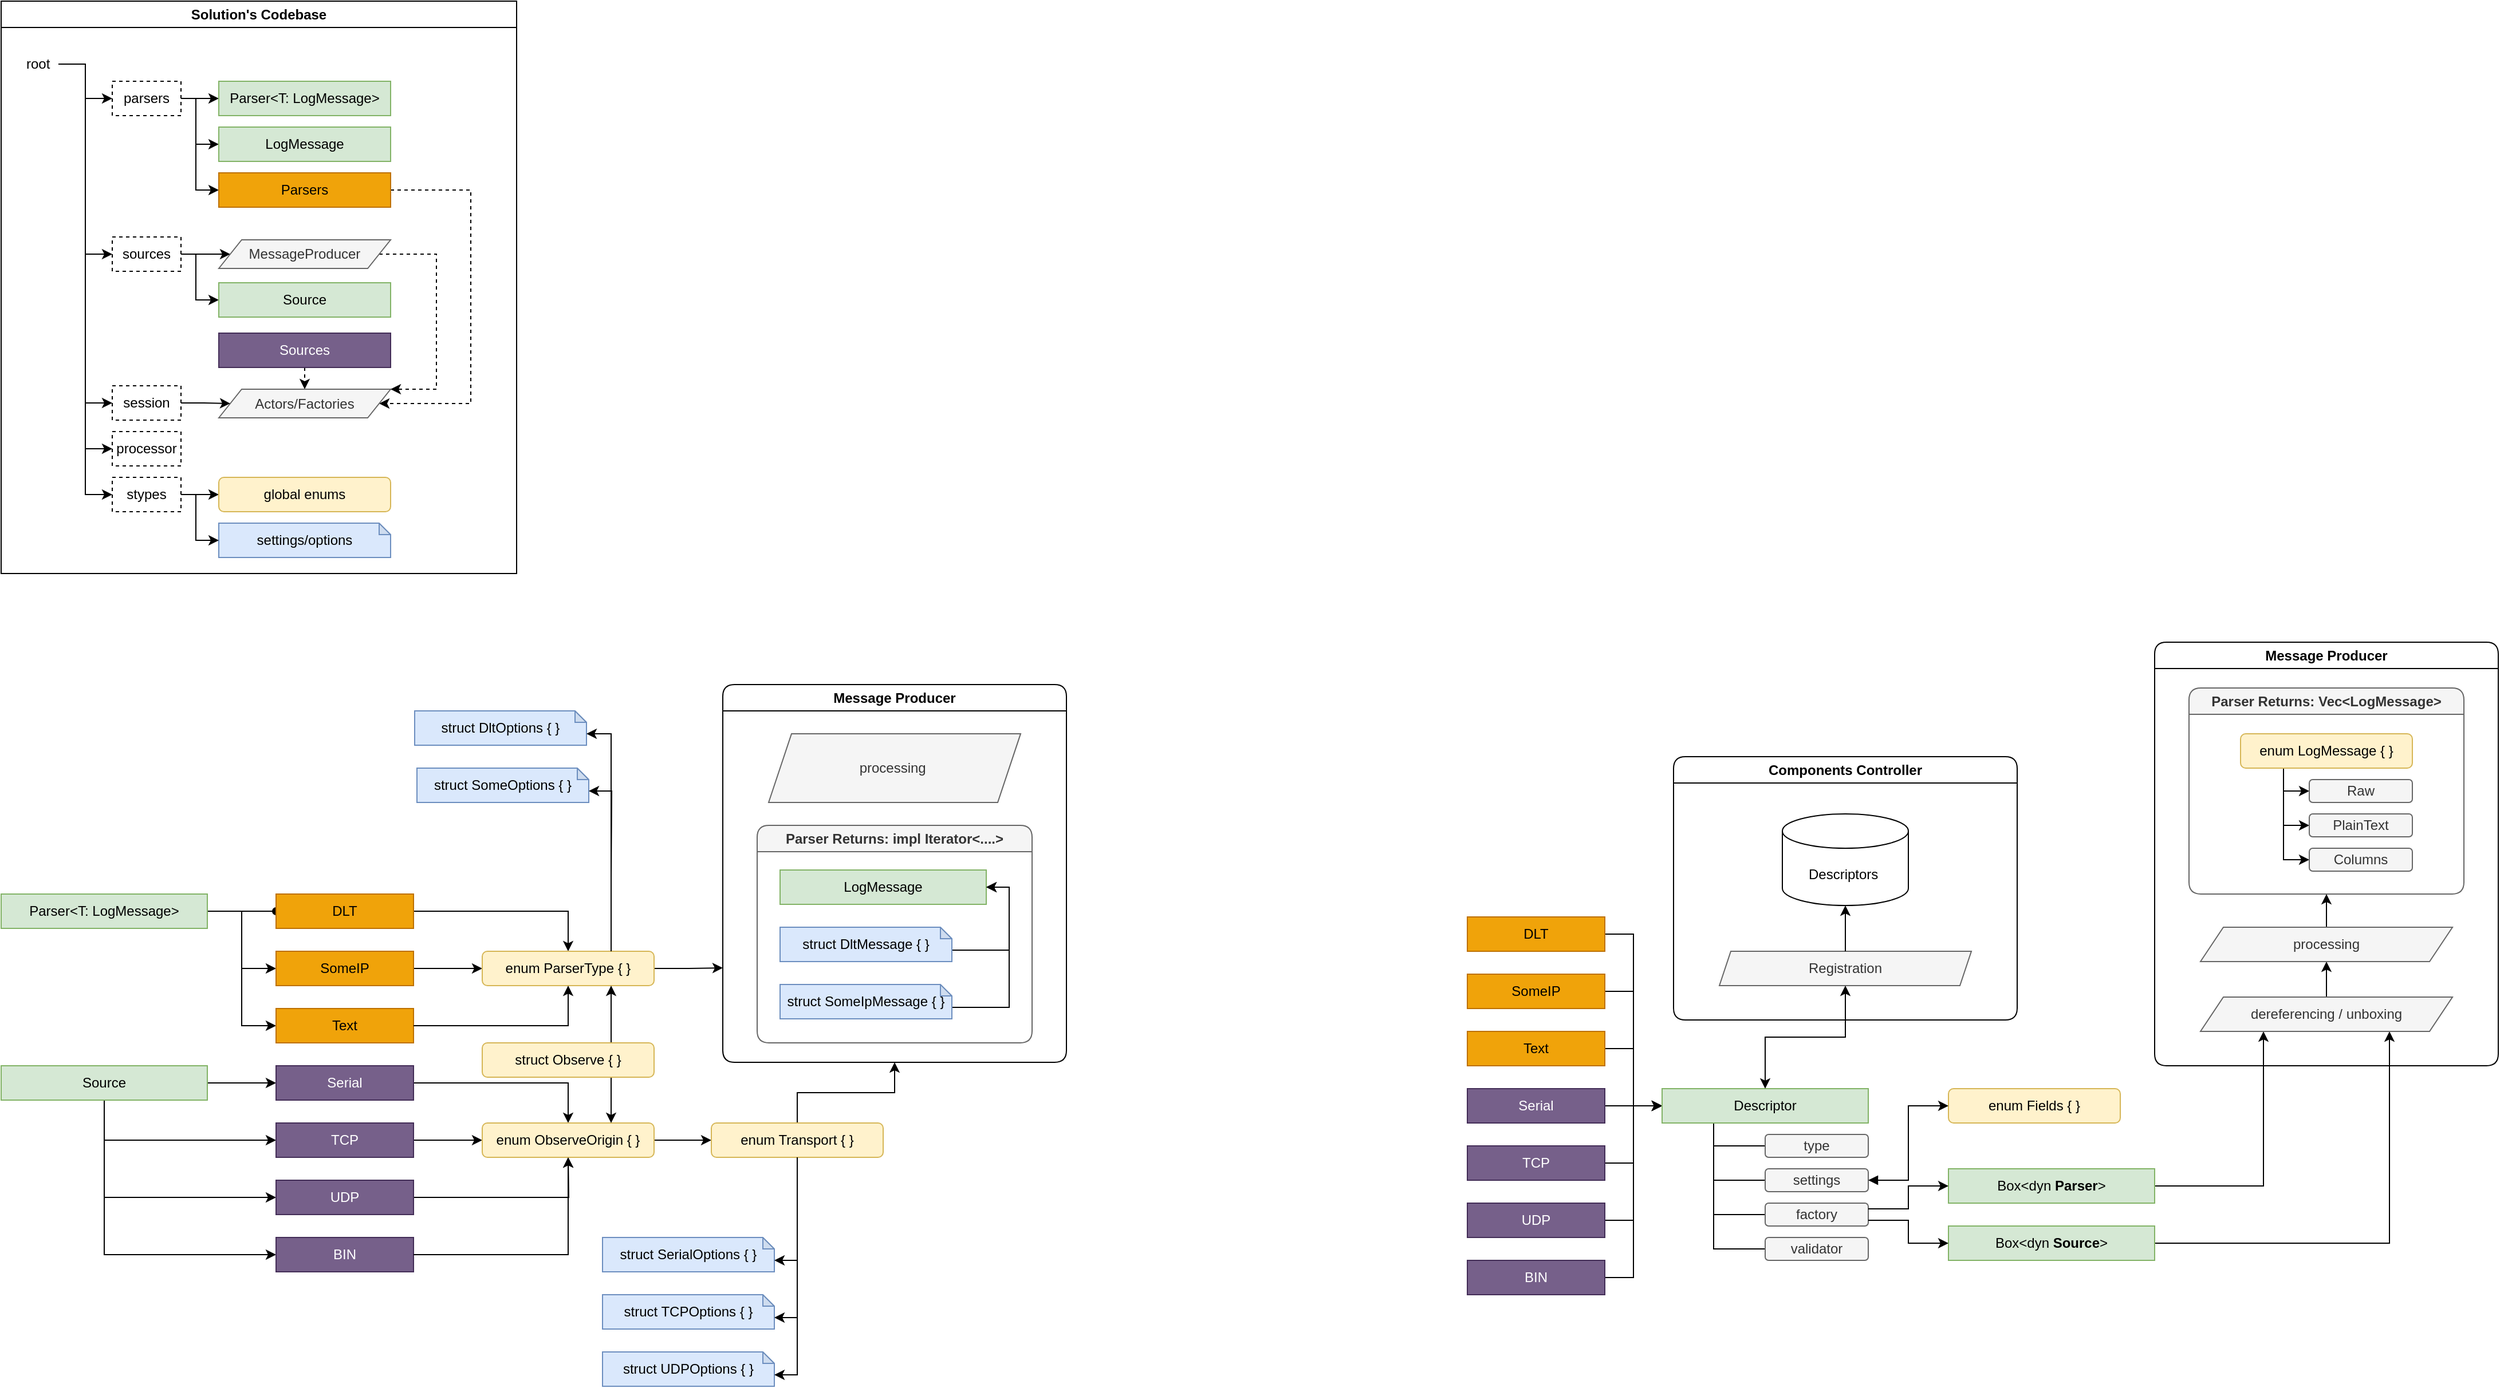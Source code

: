 <mxfile version="26.2.9">
  <diagram name="Page-1" id="i--9P20E1fqXUS-9hJ0B">
    <mxGraphModel dx="1414" dy="1945" grid="1" gridSize="10" guides="1" tooltips="1" connect="1" arrows="1" fold="1" page="1" pageScale="1" pageWidth="850" pageHeight="600" math="0" shadow="0">
      <root>
        <mxCell id="0" />
        <mxCell id="1" parent="0" />
        <mxCell id="JKrPDi4PnBRrZiouAZle-7" style="edgeStyle=orthogonalEdgeStyle;rounded=0;orthogonalLoop=1;jettySize=auto;html=1;exitX=1;exitY=0.5;exitDx=0;exitDy=0;entryX=0;entryY=0.5;entryDx=0;entryDy=0;endArrow=oval;endFill=1;" edge="1" parent="1" source="JKrPDi4PnBRrZiouAZle-1" target="JKrPDi4PnBRrZiouAZle-3">
          <mxGeometry relative="1" as="geometry" />
        </mxCell>
        <mxCell id="JKrPDi4PnBRrZiouAZle-8" style="edgeStyle=orthogonalEdgeStyle;rounded=0;orthogonalLoop=1;jettySize=auto;html=1;exitX=1;exitY=0.5;exitDx=0;exitDy=0;entryX=0;entryY=0.5;entryDx=0;entryDy=0;" edge="1" parent="1" source="JKrPDi4PnBRrZiouAZle-1" target="JKrPDi4PnBRrZiouAZle-4">
          <mxGeometry relative="1" as="geometry" />
        </mxCell>
        <mxCell id="JKrPDi4PnBRrZiouAZle-9" style="edgeStyle=orthogonalEdgeStyle;rounded=0;orthogonalLoop=1;jettySize=auto;html=1;exitX=1;exitY=0.5;exitDx=0;exitDy=0;entryX=0;entryY=0.5;entryDx=0;entryDy=0;" edge="1" parent="1" source="JKrPDi4PnBRrZiouAZle-1" target="JKrPDi4PnBRrZiouAZle-5">
          <mxGeometry relative="1" as="geometry" />
        </mxCell>
        <mxCell id="JKrPDi4PnBRrZiouAZle-1" value="Parser&amp;lt;T: LogMessage&amp;gt;" style="rounded=0;whiteSpace=wrap;html=1;fillColor=#d5e8d4;strokeColor=#82b366;" vertex="1" parent="1">
          <mxGeometry x="40" y="20" width="180" height="30" as="geometry" />
        </mxCell>
        <mxCell id="JKrPDi4PnBRrZiouAZle-14" style="edgeStyle=orthogonalEdgeStyle;rounded=0;orthogonalLoop=1;jettySize=auto;html=1;exitX=0.5;exitY=1;exitDx=0;exitDy=0;entryX=0;entryY=0.5;entryDx=0;entryDy=0;" edge="1" parent="1" source="JKrPDi4PnBRrZiouAZle-2" target="JKrPDi4PnBRrZiouAZle-11">
          <mxGeometry relative="1" as="geometry" />
        </mxCell>
        <mxCell id="JKrPDi4PnBRrZiouAZle-15" style="edgeStyle=orthogonalEdgeStyle;rounded=0;orthogonalLoop=1;jettySize=auto;html=1;exitX=0.5;exitY=1;exitDx=0;exitDy=0;entryX=0;entryY=0.5;entryDx=0;entryDy=0;" edge="1" parent="1" source="JKrPDi4PnBRrZiouAZle-2" target="JKrPDi4PnBRrZiouAZle-12">
          <mxGeometry relative="1" as="geometry" />
        </mxCell>
        <mxCell id="JKrPDi4PnBRrZiouAZle-22" style="edgeStyle=orthogonalEdgeStyle;rounded=0;orthogonalLoop=1;jettySize=auto;html=1;exitX=0.5;exitY=1;exitDx=0;exitDy=0;entryX=0;entryY=0.5;entryDx=0;entryDy=0;" edge="1" parent="1" source="JKrPDi4PnBRrZiouAZle-2" target="JKrPDi4PnBRrZiouAZle-21">
          <mxGeometry relative="1" as="geometry" />
        </mxCell>
        <mxCell id="JKrPDi4PnBRrZiouAZle-105" style="edgeStyle=orthogonalEdgeStyle;rounded=0;orthogonalLoop=1;jettySize=auto;html=1;exitX=1;exitY=0.5;exitDx=0;exitDy=0;entryX=0;entryY=0.5;entryDx=0;entryDy=0;" edge="1" parent="1" source="JKrPDi4PnBRrZiouAZle-2" target="JKrPDi4PnBRrZiouAZle-10">
          <mxGeometry relative="1" as="geometry" />
        </mxCell>
        <mxCell id="JKrPDi4PnBRrZiouAZle-2" value="Source" style="rounded=0;whiteSpace=wrap;html=1;fillColor=#d5e8d4;strokeColor=#82b366;" vertex="1" parent="1">
          <mxGeometry x="40" y="170" width="180" height="30" as="geometry" />
        </mxCell>
        <mxCell id="JKrPDi4PnBRrZiouAZle-17" style="edgeStyle=orthogonalEdgeStyle;rounded=0;orthogonalLoop=1;jettySize=auto;html=1;exitX=1;exitY=0.5;exitDx=0;exitDy=0;" edge="1" parent="1" source="JKrPDi4PnBRrZiouAZle-3" target="JKrPDi4PnBRrZiouAZle-16">
          <mxGeometry relative="1" as="geometry" />
        </mxCell>
        <mxCell id="JKrPDi4PnBRrZiouAZle-3" value="DLT" style="rounded=0;whiteSpace=wrap;html=1;fillColor=#f0a30a;strokeColor=#BD7000;fontColor=#000000;" vertex="1" parent="1">
          <mxGeometry x="280" y="20" width="120" height="30" as="geometry" />
        </mxCell>
        <mxCell id="JKrPDi4PnBRrZiouAZle-18" style="edgeStyle=orthogonalEdgeStyle;rounded=0;orthogonalLoop=1;jettySize=auto;html=1;exitX=1;exitY=0.5;exitDx=0;exitDy=0;entryX=0;entryY=0.5;entryDx=0;entryDy=0;" edge="1" parent="1" source="JKrPDi4PnBRrZiouAZle-4" target="JKrPDi4PnBRrZiouAZle-16">
          <mxGeometry relative="1" as="geometry" />
        </mxCell>
        <mxCell id="JKrPDi4PnBRrZiouAZle-4" value="SomeIP" style="rounded=0;whiteSpace=wrap;html=1;fillColor=#f0a30a;strokeColor=#BD7000;fontColor=#000000;" vertex="1" parent="1">
          <mxGeometry x="280" y="70" width="120" height="30" as="geometry" />
        </mxCell>
        <mxCell id="JKrPDi4PnBRrZiouAZle-5" value="Text" style="rounded=0;whiteSpace=wrap;html=1;fillColor=#f0a30a;strokeColor=#BD7000;fontColor=#000000;" vertex="1" parent="1">
          <mxGeometry x="280" y="120" width="120" height="30" as="geometry" />
        </mxCell>
        <mxCell id="JKrPDi4PnBRrZiouAZle-26" style="edgeStyle=orthogonalEdgeStyle;rounded=0;orthogonalLoop=1;jettySize=auto;html=1;exitX=1;exitY=0.5;exitDx=0;exitDy=0;entryX=0.5;entryY=0;entryDx=0;entryDy=0;" edge="1" parent="1" source="JKrPDi4PnBRrZiouAZle-10" target="JKrPDi4PnBRrZiouAZle-20">
          <mxGeometry relative="1" as="geometry" />
        </mxCell>
        <mxCell id="JKrPDi4PnBRrZiouAZle-10" value="Serial" style="rounded=0;whiteSpace=wrap;html=1;fillColor=#76608a;fontColor=#ffffff;strokeColor=#432D57;" vertex="1" parent="1">
          <mxGeometry x="280" y="170" width="120" height="30" as="geometry" />
        </mxCell>
        <mxCell id="JKrPDi4PnBRrZiouAZle-25" style="edgeStyle=orthogonalEdgeStyle;rounded=0;orthogonalLoop=1;jettySize=auto;html=1;exitX=1;exitY=0.5;exitDx=0;exitDy=0;" edge="1" parent="1" source="JKrPDi4PnBRrZiouAZle-11">
          <mxGeometry relative="1" as="geometry">
            <mxPoint x="460" y="235" as="targetPoint" />
          </mxGeometry>
        </mxCell>
        <mxCell id="JKrPDi4PnBRrZiouAZle-11" value="TCP" style="rounded=0;whiteSpace=wrap;html=1;fillColor=#76608a;fontColor=#ffffff;strokeColor=#432D57;" vertex="1" parent="1">
          <mxGeometry x="280" y="220" width="120" height="30" as="geometry" />
        </mxCell>
        <mxCell id="JKrPDi4PnBRrZiouAZle-24" style="edgeStyle=orthogonalEdgeStyle;rounded=0;orthogonalLoop=1;jettySize=auto;html=1;exitX=1;exitY=0.5;exitDx=0;exitDy=0;" edge="1" parent="1" source="JKrPDi4PnBRrZiouAZle-12">
          <mxGeometry relative="1" as="geometry">
            <mxPoint x="535" y="250" as="targetPoint" />
          </mxGeometry>
        </mxCell>
        <mxCell id="JKrPDi4PnBRrZiouAZle-12" value="UDP" style="rounded=0;whiteSpace=wrap;html=1;fillColor=#76608a;fontColor=#ffffff;strokeColor=#432D57;" vertex="1" parent="1">
          <mxGeometry x="280" y="270" width="120" height="30" as="geometry" />
        </mxCell>
        <mxCell id="JKrPDi4PnBRrZiouAZle-46" style="edgeStyle=orthogonalEdgeStyle;rounded=0;orthogonalLoop=1;jettySize=auto;html=1;exitX=1;exitY=0.5;exitDx=0;exitDy=0;entryX=0;entryY=0.75;entryDx=0;entryDy=0;" edge="1" parent="1" source="JKrPDi4PnBRrZiouAZle-16" target="JKrPDi4PnBRrZiouAZle-29">
          <mxGeometry relative="1" as="geometry">
            <mxPoint x="670" y="85" as="targetPoint" />
          </mxGeometry>
        </mxCell>
        <mxCell id="JKrPDi4PnBRrZiouAZle-16" value="enum ParserType { }" style="rounded=1;whiteSpace=wrap;html=1;fillColor=#fff2cc;strokeColor=#d6b656;" vertex="1" parent="1">
          <mxGeometry x="460" y="70" width="150" height="30" as="geometry" />
        </mxCell>
        <mxCell id="JKrPDi4PnBRrZiouAZle-19" style="edgeStyle=orthogonalEdgeStyle;rounded=0;orthogonalLoop=1;jettySize=auto;html=1;exitX=1;exitY=0.5;exitDx=0;exitDy=0;entryX=0.5;entryY=1;entryDx=0;entryDy=0;" edge="1" parent="1" source="JKrPDi4PnBRrZiouAZle-5" target="JKrPDi4PnBRrZiouAZle-16">
          <mxGeometry relative="1" as="geometry">
            <mxPoint x="540" y="130" as="targetPoint" />
          </mxGeometry>
        </mxCell>
        <mxCell id="JKrPDi4PnBRrZiouAZle-28" style="edgeStyle=orthogonalEdgeStyle;rounded=0;orthogonalLoop=1;jettySize=auto;html=1;exitX=1;exitY=0.5;exitDx=0;exitDy=0;entryX=0;entryY=0.5;entryDx=0;entryDy=0;" edge="1" parent="1" source="JKrPDi4PnBRrZiouAZle-20" target="JKrPDi4PnBRrZiouAZle-27">
          <mxGeometry relative="1" as="geometry" />
        </mxCell>
        <mxCell id="JKrPDi4PnBRrZiouAZle-20" value="enum ObserveOrigin { }" style="rounded=1;whiteSpace=wrap;html=1;fillColor=#fff2cc;strokeColor=#d6b656;" vertex="1" parent="1">
          <mxGeometry x="460" y="220" width="150" height="30" as="geometry" />
        </mxCell>
        <mxCell id="JKrPDi4PnBRrZiouAZle-21" value="BIN" style="rounded=0;whiteSpace=wrap;html=1;fillColor=#76608a;fontColor=#ffffff;strokeColor=#432D57;" vertex="1" parent="1">
          <mxGeometry x="280" y="320" width="120" height="30" as="geometry" />
        </mxCell>
        <mxCell id="JKrPDi4PnBRrZiouAZle-23" style="edgeStyle=orthogonalEdgeStyle;rounded=0;orthogonalLoop=1;jettySize=auto;html=1;exitX=1;exitY=0.5;exitDx=0;exitDy=0;entryX=0.5;entryY=1;entryDx=0;entryDy=0;" edge="1" parent="1" source="JKrPDi4PnBRrZiouAZle-21" target="JKrPDi4PnBRrZiouAZle-20">
          <mxGeometry relative="1" as="geometry">
            <mxPoint x="540" y="280" as="targetPoint" />
          </mxGeometry>
        </mxCell>
        <mxCell id="JKrPDi4PnBRrZiouAZle-45" style="edgeStyle=orthogonalEdgeStyle;rounded=0;orthogonalLoop=1;jettySize=auto;html=1;exitX=0.5;exitY=0;exitDx=0;exitDy=0;entryX=0.5;entryY=1;entryDx=0;entryDy=0;" edge="1" parent="1" source="JKrPDi4PnBRrZiouAZle-27" target="JKrPDi4PnBRrZiouAZle-29">
          <mxGeometry relative="1" as="geometry" />
        </mxCell>
        <mxCell id="JKrPDi4PnBRrZiouAZle-27" value="enum Transport { }" style="rounded=1;whiteSpace=wrap;html=1;fillColor=#fff2cc;strokeColor=#d6b656;" vertex="1" parent="1">
          <mxGeometry x="660" y="220" width="150" height="30" as="geometry" />
        </mxCell>
        <mxCell id="JKrPDi4PnBRrZiouAZle-29" value="Message Producer" style="swimlane;whiteSpace=wrap;html=1;shadow=0;glass=0;rounded=1;" vertex="1" parent="1">
          <mxGeometry x="670" y="-163" width="300" height="330" as="geometry" />
        </mxCell>
        <mxCell id="JKrPDi4PnBRrZiouAZle-44" value="processing&amp;nbsp;" style="shape=parallelogram;perimeter=parallelogramPerimeter;whiteSpace=wrap;html=1;fixedSize=1;fillColor=#f5f5f5;fontColor=#333333;strokeColor=#666666;" vertex="1" parent="JKrPDi4PnBRrZiouAZle-29">
          <mxGeometry x="40" y="43" width="220" height="60" as="geometry" />
        </mxCell>
        <mxCell id="JKrPDi4PnBRrZiouAZle-106" value="Parser Returns: impl Iterator&amp;lt;....&amp;gt;" style="swimlane;whiteSpace=wrap;html=1;fillColor=#f5f5f5;fontColor=#333333;strokeColor=#666666;gradientColor=none;swimlaneFillColor=none;rounded=1;" vertex="1" parent="JKrPDi4PnBRrZiouAZle-29">
          <mxGeometry x="30" y="123" width="240" height="190" as="geometry" />
        </mxCell>
        <mxCell id="JKrPDi4PnBRrZiouAZle-47" value="LogMessage" style="rounded=0;whiteSpace=wrap;html=1;fillColor=#d5e8d4;strokeColor=#82b366;" vertex="1" parent="JKrPDi4PnBRrZiouAZle-106">
          <mxGeometry x="20" y="39" width="180" height="30" as="geometry" />
        </mxCell>
        <mxCell id="JKrPDi4PnBRrZiouAZle-52" style="edgeStyle=orthogonalEdgeStyle;rounded=0;orthogonalLoop=1;jettySize=auto;html=1;exitX=0;exitY=0;exitDx=150;exitDy=20;exitPerimeter=0;entryX=1;entryY=0.5;entryDx=0;entryDy=0;" edge="1" parent="JKrPDi4PnBRrZiouAZle-106" source="JKrPDi4PnBRrZiouAZle-50" target="JKrPDi4PnBRrZiouAZle-47">
          <mxGeometry relative="1" as="geometry" />
        </mxCell>
        <mxCell id="JKrPDi4PnBRrZiouAZle-50" value="struct DltMessage { }" style="shape=note;whiteSpace=wrap;html=1;backgroundOutline=1;darkOpacity=0.05;size=10;fillColor=#dae8fc;strokeColor=#6c8ebf;" vertex="1" parent="JKrPDi4PnBRrZiouAZle-106">
          <mxGeometry x="20" y="89" width="150" height="30" as="geometry" />
        </mxCell>
        <mxCell id="JKrPDi4PnBRrZiouAZle-54" style="edgeStyle=orthogonalEdgeStyle;rounded=0;orthogonalLoop=1;jettySize=auto;html=1;exitX=0;exitY=0;exitDx=150;exitDy=20;exitPerimeter=0;entryX=1;entryY=0.5;entryDx=0;entryDy=0;" edge="1" parent="JKrPDi4PnBRrZiouAZle-106" source="JKrPDi4PnBRrZiouAZle-49" target="JKrPDi4PnBRrZiouAZle-47">
          <mxGeometry relative="1" as="geometry" />
        </mxCell>
        <mxCell id="JKrPDi4PnBRrZiouAZle-49" value="struct SomeIpMessage { }" style="shape=note;whiteSpace=wrap;html=1;backgroundOutline=1;darkOpacity=0.05;size=10;fillColor=#dae8fc;strokeColor=#6c8ebf;" vertex="1" parent="JKrPDi4PnBRrZiouAZle-106">
          <mxGeometry x="20" y="139" width="150" height="30" as="geometry" />
        </mxCell>
        <mxCell id="JKrPDi4PnBRrZiouAZle-31" value="struct DltOptions { }" style="shape=note;whiteSpace=wrap;html=1;backgroundOutline=1;darkOpacity=0.05;size=10;fillColor=#dae8fc;strokeColor=#6c8ebf;" vertex="1" parent="1">
          <mxGeometry x="401" y="-140" width="150" height="30" as="geometry" />
        </mxCell>
        <mxCell id="JKrPDi4PnBRrZiouAZle-33" value="struct SomeOptions { }" style="shape=note;whiteSpace=wrap;html=1;backgroundOutline=1;darkOpacity=0.05;size=10;fillColor=#dae8fc;strokeColor=#6c8ebf;" vertex="1" parent="1">
          <mxGeometry x="403" y="-90" width="150" height="30" as="geometry" />
        </mxCell>
        <mxCell id="JKrPDi4PnBRrZiouAZle-36" style="edgeStyle=orthogonalEdgeStyle;rounded=0;orthogonalLoop=1;jettySize=auto;html=1;exitX=0.75;exitY=0;exitDx=0;exitDy=0;entryX=0;entryY=0;entryDx=150;entryDy=20;entryPerimeter=0;" edge="1" parent="1" source="JKrPDi4PnBRrZiouAZle-16" target="JKrPDi4PnBRrZiouAZle-33">
          <mxGeometry relative="1" as="geometry" />
        </mxCell>
        <mxCell id="JKrPDi4PnBRrZiouAZle-37" style="edgeStyle=orthogonalEdgeStyle;rounded=0;orthogonalLoop=1;jettySize=auto;html=1;exitX=0.75;exitY=0;exitDx=0;exitDy=0;entryX=0;entryY=0;entryDx=150;entryDy=20;entryPerimeter=0;" edge="1" parent="1" source="JKrPDi4PnBRrZiouAZle-16" target="JKrPDi4PnBRrZiouAZle-31">
          <mxGeometry relative="1" as="geometry" />
        </mxCell>
        <mxCell id="JKrPDi4PnBRrZiouAZle-38" value="struct SerialOptions { }" style="shape=note;whiteSpace=wrap;html=1;backgroundOutline=1;darkOpacity=0.05;size=10;fillColor=#dae8fc;strokeColor=#6c8ebf;" vertex="1" parent="1">
          <mxGeometry x="565" y="320" width="150" height="30" as="geometry" />
        </mxCell>
        <mxCell id="JKrPDi4PnBRrZiouAZle-39" value="struct TCPOptions { }" style="shape=note;whiteSpace=wrap;html=1;backgroundOutline=1;darkOpacity=0.05;size=10;fillColor=#dae8fc;strokeColor=#6c8ebf;" vertex="1" parent="1">
          <mxGeometry x="565" y="370" width="150" height="30" as="geometry" />
        </mxCell>
        <mxCell id="JKrPDi4PnBRrZiouAZle-40" value="struct UDPOptions { }" style="shape=note;whiteSpace=wrap;html=1;backgroundOutline=1;darkOpacity=0.05;size=10;fillColor=#dae8fc;strokeColor=#6c8ebf;" vertex="1" parent="1">
          <mxGeometry x="565" y="420" width="150" height="30" as="geometry" />
        </mxCell>
        <mxCell id="JKrPDi4PnBRrZiouAZle-41" style="edgeStyle=orthogonalEdgeStyle;rounded=0;orthogonalLoop=1;jettySize=auto;html=1;exitX=0.5;exitY=1;exitDx=0;exitDy=0;entryX=0;entryY=0;entryDx=150;entryDy=20;entryPerimeter=0;" edge="1" parent="1" source="JKrPDi4PnBRrZiouAZle-27" target="JKrPDi4PnBRrZiouAZle-38">
          <mxGeometry relative="1" as="geometry" />
        </mxCell>
        <mxCell id="JKrPDi4PnBRrZiouAZle-42" style="edgeStyle=orthogonalEdgeStyle;rounded=0;orthogonalLoop=1;jettySize=auto;html=1;exitX=0.5;exitY=1;exitDx=0;exitDy=0;entryX=0;entryY=0;entryDx=150;entryDy=20;entryPerimeter=0;" edge="1" parent="1" source="JKrPDi4PnBRrZiouAZle-27" target="JKrPDi4PnBRrZiouAZle-39">
          <mxGeometry relative="1" as="geometry" />
        </mxCell>
        <mxCell id="JKrPDi4PnBRrZiouAZle-43" style="edgeStyle=orthogonalEdgeStyle;rounded=0;orthogonalLoop=1;jettySize=auto;html=1;exitX=0.5;exitY=1;exitDx=0;exitDy=0;entryX=0;entryY=0;entryDx=150;entryDy=20;entryPerimeter=0;" edge="1" parent="1" source="JKrPDi4PnBRrZiouAZle-27" target="JKrPDi4PnBRrZiouAZle-40">
          <mxGeometry relative="1" as="geometry" />
        </mxCell>
        <mxCell id="JKrPDi4PnBRrZiouAZle-55" value="Solution&#39;s Codebase" style="swimlane;whiteSpace=wrap;html=1;" vertex="1" parent="1">
          <mxGeometry x="40" y="-760" width="450" height="500" as="geometry" />
        </mxCell>
        <mxCell id="JKrPDi4PnBRrZiouAZle-98" style="edgeStyle=orthogonalEdgeStyle;rounded=0;orthogonalLoop=1;jettySize=auto;html=1;exitX=1;exitY=0.5;exitDx=0;exitDy=0;entryX=0;entryY=0.5;entryDx=0;entryDy=0;" edge="1" parent="JKrPDi4PnBRrZiouAZle-55" source="JKrPDi4PnBRrZiouAZle-62" target="JKrPDi4PnBRrZiouAZle-87">
          <mxGeometry relative="1" as="geometry" />
        </mxCell>
        <mxCell id="JKrPDi4PnBRrZiouAZle-99" style="edgeStyle=orthogonalEdgeStyle;rounded=0;orthogonalLoop=1;jettySize=auto;html=1;exitX=1;exitY=0.5;exitDx=0;exitDy=0;entryX=0;entryY=0.5;entryDx=0;entryDy=0;" edge="1" parent="JKrPDi4PnBRrZiouAZle-55" source="JKrPDi4PnBRrZiouAZle-62" target="JKrPDi4PnBRrZiouAZle-88">
          <mxGeometry relative="1" as="geometry">
            <Array as="points">
              <mxPoint x="170" y="85" />
              <mxPoint x="170" y="125" />
            </Array>
          </mxGeometry>
        </mxCell>
        <mxCell id="JKrPDi4PnBRrZiouAZle-100" style="edgeStyle=orthogonalEdgeStyle;rounded=0;orthogonalLoop=1;jettySize=auto;html=1;exitX=1;exitY=0.5;exitDx=0;exitDy=0;entryX=0;entryY=0.5;entryDx=0;entryDy=0;" edge="1" parent="JKrPDi4PnBRrZiouAZle-55" source="JKrPDi4PnBRrZiouAZle-62" target="JKrPDi4PnBRrZiouAZle-89">
          <mxGeometry relative="1" as="geometry">
            <Array as="points">
              <mxPoint x="170" y="85" />
              <mxPoint x="170" y="165" />
            </Array>
          </mxGeometry>
        </mxCell>
        <mxCell id="JKrPDi4PnBRrZiouAZle-62" value="parsers" style="text;html=1;align=center;verticalAlign=middle;whiteSpace=wrap;rounded=0;strokeColor=default;dashed=1;" vertex="1" parent="JKrPDi4PnBRrZiouAZle-55">
          <mxGeometry x="97" y="70" width="60" height="30" as="geometry" />
        </mxCell>
        <mxCell id="JKrPDi4PnBRrZiouAZle-70" style="edgeStyle=orthogonalEdgeStyle;rounded=0;orthogonalLoop=1;jettySize=auto;html=1;exitX=1;exitY=0.5;exitDx=0;exitDy=0;entryX=0;entryY=0.5;entryDx=0;entryDy=0;" edge="1" parent="JKrPDi4PnBRrZiouAZle-55" source="JKrPDi4PnBRrZiouAZle-68" target="JKrPDi4PnBRrZiouAZle-62">
          <mxGeometry relative="1" as="geometry" />
        </mxCell>
        <mxCell id="JKrPDi4PnBRrZiouAZle-68" value="root" style="text;html=1;align=left;verticalAlign=middle;whiteSpace=wrap;rounded=0;" vertex="1" parent="JKrPDi4PnBRrZiouAZle-55">
          <mxGeometry x="20" y="40" width="30" height="30" as="geometry" />
        </mxCell>
        <mxCell id="JKrPDi4PnBRrZiouAZle-87" value="Parser&amp;lt;T: LogMessage&amp;gt;" style="rounded=0;whiteSpace=wrap;html=1;fillColor=#d5e8d4;strokeColor=#82b366;" vertex="1" parent="JKrPDi4PnBRrZiouAZle-55">
          <mxGeometry x="190" y="70" width="150" height="30" as="geometry" />
        </mxCell>
        <mxCell id="JKrPDi4PnBRrZiouAZle-88" value="LogMessage" style="rounded=0;whiteSpace=wrap;html=1;fillColor=#d5e8d4;strokeColor=#82b366;" vertex="1" parent="JKrPDi4PnBRrZiouAZle-55">
          <mxGeometry x="190" y="110" width="150" height="30" as="geometry" />
        </mxCell>
        <mxCell id="JKrPDi4PnBRrZiouAZle-94" style="edgeStyle=orthogonalEdgeStyle;rounded=0;orthogonalLoop=1;jettySize=auto;html=1;exitX=1;exitY=0.5;exitDx=0;exitDy=0;entryX=1;entryY=0.5;entryDx=0;entryDy=0;dashed=1;" edge="1" parent="JKrPDi4PnBRrZiouAZle-55" source="JKrPDi4PnBRrZiouAZle-89" target="JKrPDi4PnBRrZiouAZle-92">
          <mxGeometry relative="1" as="geometry">
            <Array as="points">
              <mxPoint x="410" y="165" />
              <mxPoint x="410" y="352" />
            </Array>
          </mxGeometry>
        </mxCell>
        <mxCell id="JKrPDi4PnBRrZiouAZle-89" value="Parsers" style="rounded=0;whiteSpace=wrap;html=1;fillColor=#f0a30a;strokeColor=#BD7000;fontColor=#000000;" vertex="1" parent="JKrPDi4PnBRrZiouAZle-55">
          <mxGeometry x="190" y="150" width="150" height="30" as="geometry" />
        </mxCell>
        <mxCell id="JKrPDi4PnBRrZiouAZle-95" style="edgeStyle=orthogonalEdgeStyle;rounded=0;orthogonalLoop=1;jettySize=auto;html=1;exitX=0.5;exitY=1;exitDx=0;exitDy=0;entryX=0.5;entryY=0;entryDx=0;entryDy=0;dashed=1;" edge="1" parent="JKrPDi4PnBRrZiouAZle-55" source="JKrPDi4PnBRrZiouAZle-90" target="JKrPDi4PnBRrZiouAZle-92">
          <mxGeometry relative="1" as="geometry" />
        </mxCell>
        <mxCell id="JKrPDi4PnBRrZiouAZle-90" value="Sources" style="rounded=0;whiteSpace=wrap;html=1;fillColor=#76608a;fontColor=#ffffff;strokeColor=#432D57;" vertex="1" parent="JKrPDi4PnBRrZiouAZle-55">
          <mxGeometry x="190" y="290" width="150" height="30" as="geometry" />
        </mxCell>
        <mxCell id="JKrPDi4PnBRrZiouAZle-92" value="Actors/Factories" style="shape=parallelogram;perimeter=parallelogramPerimeter;whiteSpace=wrap;html=1;fixedSize=1;fillColor=#f5f5f5;fontColor=#333333;strokeColor=#666666;" vertex="1" parent="JKrPDi4PnBRrZiouAZle-55">
          <mxGeometry x="190" y="339" width="150" height="25" as="geometry" />
        </mxCell>
        <mxCell id="JKrPDi4PnBRrZiouAZle-83" style="edgeStyle=orthogonalEdgeStyle;rounded=0;orthogonalLoop=1;jettySize=auto;html=1;exitX=1;exitY=0.5;exitDx=0;exitDy=0;entryX=0;entryY=0.5;entryDx=0;entryDy=0;" edge="1" parent="1" source="JKrPDi4PnBRrZiouAZle-63" target="JKrPDi4PnBRrZiouAZle-82">
          <mxGeometry relative="1" as="geometry" />
        </mxCell>
        <mxCell id="JKrPDi4PnBRrZiouAZle-85" style="edgeStyle=orthogonalEdgeStyle;rounded=0;orthogonalLoop=1;jettySize=auto;html=1;exitX=1;exitY=0.5;exitDx=0;exitDy=0;entryX=0;entryY=0.5;entryDx=0;entryDy=0;" edge="1" parent="1" source="JKrPDi4PnBRrZiouAZle-63" target="JKrPDi4PnBRrZiouAZle-84">
          <mxGeometry relative="1" as="geometry">
            <Array as="points">
              <mxPoint x="210" y="-539" />
              <mxPoint x="210" y="-499" />
            </Array>
          </mxGeometry>
        </mxCell>
        <mxCell id="JKrPDi4PnBRrZiouAZle-63" value="sources" style="text;html=1;align=center;verticalAlign=middle;whiteSpace=wrap;rounded=0;strokeColor=default;dashed=1;" vertex="1" parent="1">
          <mxGeometry x="137" y="-554" width="60" height="30" as="geometry" />
        </mxCell>
        <mxCell id="JKrPDi4PnBRrZiouAZle-93" style="edgeStyle=orthogonalEdgeStyle;rounded=0;orthogonalLoop=1;jettySize=auto;html=1;exitX=1;exitY=0.5;exitDx=0;exitDy=0;entryX=0;entryY=0.5;entryDx=0;entryDy=0;" edge="1" parent="1" source="JKrPDi4PnBRrZiouAZle-65" target="JKrPDi4PnBRrZiouAZle-92">
          <mxGeometry relative="1" as="geometry" />
        </mxCell>
        <mxCell id="JKrPDi4PnBRrZiouAZle-65" value="session" style="text;html=1;align=center;verticalAlign=middle;whiteSpace=wrap;rounded=0;strokeColor=default;dashed=1;" vertex="1" parent="1">
          <mxGeometry x="137" y="-424" width="60" height="30" as="geometry" />
        </mxCell>
        <mxCell id="JKrPDi4PnBRrZiouAZle-66" value="processor" style="text;html=1;align=center;verticalAlign=middle;whiteSpace=wrap;rounded=0;strokeColor=default;dashed=1;" vertex="1" parent="1">
          <mxGeometry x="137" y="-384" width="60" height="30" as="geometry" />
        </mxCell>
        <mxCell id="JKrPDi4PnBRrZiouAZle-77" style="edgeStyle=orthogonalEdgeStyle;rounded=0;orthogonalLoop=1;jettySize=auto;html=1;exitX=1;exitY=0.5;exitDx=0;exitDy=0;" edge="1" parent="1" source="JKrPDi4PnBRrZiouAZle-74" target="JKrPDi4PnBRrZiouAZle-76">
          <mxGeometry relative="1" as="geometry" />
        </mxCell>
        <mxCell id="JKrPDi4PnBRrZiouAZle-74" value="stypes" style="text;html=1;align=center;verticalAlign=middle;whiteSpace=wrap;rounded=0;strokeColor=default;dashed=1;" vertex="1" parent="1">
          <mxGeometry x="137" y="-344" width="60" height="30" as="geometry" />
        </mxCell>
        <mxCell id="JKrPDi4PnBRrZiouAZle-76" value="global enums" style="rounded=1;whiteSpace=wrap;html=1;fillColor=#fff2cc;strokeColor=#d6b656;" vertex="1" parent="1">
          <mxGeometry x="230" y="-344" width="150" height="30" as="geometry" />
        </mxCell>
        <mxCell id="JKrPDi4PnBRrZiouAZle-78" value="settings/options" style="shape=note;whiteSpace=wrap;html=1;backgroundOutline=1;darkOpacity=0.05;size=10;fillColor=#dae8fc;strokeColor=#6c8ebf;" vertex="1" parent="1">
          <mxGeometry x="230" y="-304" width="150" height="30" as="geometry" />
        </mxCell>
        <mxCell id="JKrPDi4PnBRrZiouAZle-96" style="edgeStyle=orthogonalEdgeStyle;rounded=0;orthogonalLoop=1;jettySize=auto;html=1;exitX=1;exitY=0.5;exitDx=0;exitDy=0;entryX=1;entryY=0;entryDx=0;entryDy=0;dashed=1;" edge="1" parent="1" source="JKrPDi4PnBRrZiouAZle-82" target="JKrPDi4PnBRrZiouAZle-92">
          <mxGeometry relative="1" as="geometry">
            <Array as="points">
              <mxPoint x="420" y="-539" />
              <mxPoint x="420" y="-421" />
            </Array>
          </mxGeometry>
        </mxCell>
        <mxCell id="JKrPDi4PnBRrZiouAZle-82" value="MessageProducer" style="shape=parallelogram;perimeter=parallelogramPerimeter;whiteSpace=wrap;html=1;fixedSize=1;fillColor=#f5f5f5;fontColor=#333333;strokeColor=#666666;" vertex="1" parent="1">
          <mxGeometry x="230" y="-551.5" width="150" height="25" as="geometry" />
        </mxCell>
        <mxCell id="JKrPDi4PnBRrZiouAZle-84" value="Source" style="rounded=0;whiteSpace=wrap;html=1;fillColor=#d5e8d4;strokeColor=#82b366;" vertex="1" parent="1">
          <mxGeometry x="230" y="-514" width="150" height="30" as="geometry" />
        </mxCell>
        <mxCell id="JKrPDi4PnBRrZiouAZle-86" style="edgeStyle=orthogonalEdgeStyle;rounded=0;orthogonalLoop=1;jettySize=auto;html=1;exitX=1;exitY=0.5;exitDx=0;exitDy=0;entryX=0;entryY=0.5;entryDx=0;entryDy=0;entryPerimeter=0;" edge="1" parent="1" source="JKrPDi4PnBRrZiouAZle-74" target="JKrPDi4PnBRrZiouAZle-78">
          <mxGeometry relative="1" as="geometry">
            <Array as="points">
              <mxPoint x="210" y="-329" />
              <mxPoint x="210" y="-289" />
            </Array>
          </mxGeometry>
        </mxCell>
        <mxCell id="JKrPDi4PnBRrZiouAZle-71" style="edgeStyle=orthogonalEdgeStyle;rounded=0;orthogonalLoop=1;jettySize=auto;html=1;exitX=1;exitY=0.5;exitDx=0;exitDy=0;entryX=0;entryY=0.5;entryDx=0;entryDy=0;" edge="1" parent="1" source="JKrPDi4PnBRrZiouAZle-68" target="JKrPDi4PnBRrZiouAZle-63">
          <mxGeometry relative="1" as="geometry" />
        </mxCell>
        <mxCell id="JKrPDi4PnBRrZiouAZle-72" style="edgeStyle=orthogonalEdgeStyle;rounded=0;orthogonalLoop=1;jettySize=auto;html=1;exitX=1;exitY=0.5;exitDx=0;exitDy=0;entryX=0;entryY=0.5;entryDx=0;entryDy=0;" edge="1" parent="1" source="JKrPDi4PnBRrZiouAZle-68" target="JKrPDi4PnBRrZiouAZle-65">
          <mxGeometry relative="1" as="geometry" />
        </mxCell>
        <mxCell id="JKrPDi4PnBRrZiouAZle-73" style="edgeStyle=orthogonalEdgeStyle;rounded=0;orthogonalLoop=1;jettySize=auto;html=1;exitX=1;exitY=0.5;exitDx=0;exitDy=0;entryX=0;entryY=0.5;entryDx=0;entryDy=0;" edge="1" parent="1" source="JKrPDi4PnBRrZiouAZle-68" target="JKrPDi4PnBRrZiouAZle-66">
          <mxGeometry relative="1" as="geometry" />
        </mxCell>
        <mxCell id="JKrPDi4PnBRrZiouAZle-75" style="edgeStyle=orthogonalEdgeStyle;rounded=0;orthogonalLoop=1;jettySize=auto;html=1;exitX=1;exitY=0.5;exitDx=0;exitDy=0;entryX=0;entryY=0.5;entryDx=0;entryDy=0;" edge="1" parent="1" source="JKrPDi4PnBRrZiouAZle-68" target="JKrPDi4PnBRrZiouAZle-74">
          <mxGeometry relative="1" as="geometry" />
        </mxCell>
        <mxCell id="JKrPDi4PnBRrZiouAZle-103" style="edgeStyle=orthogonalEdgeStyle;rounded=0;orthogonalLoop=1;jettySize=auto;html=1;exitX=0.75;exitY=0;exitDx=0;exitDy=0;entryX=0.75;entryY=1;entryDx=0;entryDy=0;" edge="1" parent="1" source="JKrPDi4PnBRrZiouAZle-101" target="JKrPDi4PnBRrZiouAZle-16">
          <mxGeometry relative="1" as="geometry" />
        </mxCell>
        <mxCell id="JKrPDi4PnBRrZiouAZle-104" style="edgeStyle=orthogonalEdgeStyle;rounded=0;orthogonalLoop=1;jettySize=auto;html=1;exitX=0.75;exitY=1;exitDx=0;exitDy=0;entryX=0.75;entryY=0;entryDx=0;entryDy=0;" edge="1" parent="1" source="JKrPDi4PnBRrZiouAZle-101" target="JKrPDi4PnBRrZiouAZle-20">
          <mxGeometry relative="1" as="geometry" />
        </mxCell>
        <mxCell id="JKrPDi4PnBRrZiouAZle-101" value="struct Observe { }" style="rounded=1;whiteSpace=wrap;html=1;fillColor=#fff2cc;strokeColor=#d6b656;" vertex="1" parent="1">
          <mxGeometry x="460" y="150" width="150" height="30" as="geometry" />
        </mxCell>
        <mxCell id="JKrPDi4PnBRrZiouAZle-108" value="Components Controller" style="swimlane;whiteSpace=wrap;html=1;shadow=0;glass=0;rounded=1;" vertex="1" parent="1">
          <mxGeometry x="1500" y="-100" width="300" height="230" as="geometry" />
        </mxCell>
        <mxCell id="JKrPDi4PnBRrZiouAZle-109" value="Registration" style="shape=parallelogram;perimeter=parallelogramPerimeter;whiteSpace=wrap;html=1;fixedSize=1;fillColor=#f5f5f5;fontColor=#333333;strokeColor=#666666;size=10;" vertex="1" parent="JKrPDi4PnBRrZiouAZle-108">
          <mxGeometry x="40" y="170" width="220" height="30" as="geometry" />
        </mxCell>
        <mxCell id="JKrPDi4PnBRrZiouAZle-116" value="Descriptors&amp;nbsp;" style="shape=cylinder3;whiteSpace=wrap;html=1;boundedLbl=1;backgroundOutline=1;size=15;" vertex="1" parent="JKrPDi4PnBRrZiouAZle-108">
          <mxGeometry x="95" y="50" width="110" height="80" as="geometry" />
        </mxCell>
        <mxCell id="JKrPDi4PnBRrZiouAZle-143" style="edgeStyle=orthogonalEdgeStyle;rounded=0;orthogonalLoop=1;jettySize=auto;html=1;exitX=0.5;exitY=0;exitDx=0;exitDy=0;entryX=0.5;entryY=1;entryDx=0;entryDy=0;entryPerimeter=0;" edge="1" parent="JKrPDi4PnBRrZiouAZle-108" source="JKrPDi4PnBRrZiouAZle-109" target="JKrPDi4PnBRrZiouAZle-116">
          <mxGeometry relative="1" as="geometry" />
        </mxCell>
        <mxCell id="JKrPDi4PnBRrZiouAZle-142" style="edgeStyle=orthogonalEdgeStyle;rounded=0;orthogonalLoop=1;jettySize=auto;html=1;exitX=1;exitY=0.5;exitDx=0;exitDy=0;entryX=0;entryY=0.5;entryDx=0;entryDy=0;" edge="1" parent="1" source="JKrPDi4PnBRrZiouAZle-119" target="JKrPDi4PnBRrZiouAZle-107">
          <mxGeometry relative="1" as="geometry" />
        </mxCell>
        <mxCell id="JKrPDi4PnBRrZiouAZle-119" value="DLT" style="rounded=0;whiteSpace=wrap;html=1;fillColor=#f0a30a;strokeColor=#BD7000;fontColor=#000000;" vertex="1" parent="1">
          <mxGeometry x="1320" y="40" width="120" height="30" as="geometry" />
        </mxCell>
        <mxCell id="JKrPDi4PnBRrZiouAZle-141" style="edgeStyle=orthogonalEdgeStyle;rounded=0;orthogonalLoop=1;jettySize=auto;html=1;exitX=1;exitY=0.5;exitDx=0;exitDy=0;entryX=0;entryY=0.5;entryDx=0;entryDy=0;" edge="1" parent="1" source="JKrPDi4PnBRrZiouAZle-120" target="JKrPDi4PnBRrZiouAZle-107">
          <mxGeometry relative="1" as="geometry" />
        </mxCell>
        <mxCell id="JKrPDi4PnBRrZiouAZle-120" value="SomeIP" style="rounded=0;whiteSpace=wrap;html=1;fillColor=#f0a30a;strokeColor=#BD7000;fontColor=#000000;" vertex="1" parent="1">
          <mxGeometry x="1320" y="90" width="120" height="30" as="geometry" />
        </mxCell>
        <mxCell id="JKrPDi4PnBRrZiouAZle-140" style="edgeStyle=orthogonalEdgeStyle;rounded=0;orthogonalLoop=1;jettySize=auto;html=1;exitX=1;exitY=0.5;exitDx=0;exitDy=0;entryX=0;entryY=0.5;entryDx=0;entryDy=0;" edge="1" parent="1" source="JKrPDi4PnBRrZiouAZle-121" target="JKrPDi4PnBRrZiouAZle-107">
          <mxGeometry relative="1" as="geometry" />
        </mxCell>
        <mxCell id="JKrPDi4PnBRrZiouAZle-121" value="Text" style="rounded=0;whiteSpace=wrap;html=1;fillColor=#f0a30a;strokeColor=#BD7000;fontColor=#000000;" vertex="1" parent="1">
          <mxGeometry x="1320" y="140" width="120" height="30" as="geometry" />
        </mxCell>
        <mxCell id="JKrPDi4PnBRrZiouAZle-135" style="edgeStyle=orthogonalEdgeStyle;rounded=0;orthogonalLoop=1;jettySize=auto;html=1;exitX=1;exitY=0.5;exitDx=0;exitDy=0;entryX=0;entryY=0.5;entryDx=0;entryDy=0;" edge="1" parent="1" source="JKrPDi4PnBRrZiouAZle-122" target="JKrPDi4PnBRrZiouAZle-107">
          <mxGeometry relative="1" as="geometry" />
        </mxCell>
        <mxCell id="JKrPDi4PnBRrZiouAZle-122" value="Serial" style="rounded=0;whiteSpace=wrap;html=1;fillColor=#76608a;fontColor=#ffffff;strokeColor=#432D57;" vertex="1" parent="1">
          <mxGeometry x="1320" y="190" width="120" height="30" as="geometry" />
        </mxCell>
        <mxCell id="JKrPDi4PnBRrZiouAZle-137" style="edgeStyle=orthogonalEdgeStyle;rounded=0;orthogonalLoop=1;jettySize=auto;html=1;exitX=1;exitY=0.5;exitDx=0;exitDy=0;entryX=0;entryY=0.5;entryDx=0;entryDy=0;" edge="1" parent="1" source="JKrPDi4PnBRrZiouAZle-123" target="JKrPDi4PnBRrZiouAZle-107">
          <mxGeometry relative="1" as="geometry" />
        </mxCell>
        <mxCell id="JKrPDi4PnBRrZiouAZle-123" value="TCP" style="rounded=0;whiteSpace=wrap;html=1;fillColor=#76608a;fontColor=#ffffff;strokeColor=#432D57;" vertex="1" parent="1">
          <mxGeometry x="1320" y="240" width="120" height="30" as="geometry" />
        </mxCell>
        <mxCell id="JKrPDi4PnBRrZiouAZle-138" style="edgeStyle=orthogonalEdgeStyle;rounded=0;orthogonalLoop=1;jettySize=auto;html=1;exitX=1;exitY=0.5;exitDx=0;exitDy=0;entryX=0;entryY=0.5;entryDx=0;entryDy=0;" edge="1" parent="1" source="JKrPDi4PnBRrZiouAZle-124" target="JKrPDi4PnBRrZiouAZle-107">
          <mxGeometry relative="1" as="geometry" />
        </mxCell>
        <mxCell id="JKrPDi4PnBRrZiouAZle-124" value="UDP" style="rounded=0;whiteSpace=wrap;html=1;fillColor=#76608a;fontColor=#ffffff;strokeColor=#432D57;" vertex="1" parent="1">
          <mxGeometry x="1320" y="290" width="120" height="30" as="geometry" />
        </mxCell>
        <mxCell id="JKrPDi4PnBRrZiouAZle-139" style="edgeStyle=orthogonalEdgeStyle;rounded=0;orthogonalLoop=1;jettySize=auto;html=1;exitX=1;exitY=0.5;exitDx=0;exitDy=0;entryX=0;entryY=0.5;entryDx=0;entryDy=0;" edge="1" parent="1" source="JKrPDi4PnBRrZiouAZle-125" target="JKrPDi4PnBRrZiouAZle-107">
          <mxGeometry relative="1" as="geometry" />
        </mxCell>
        <mxCell id="JKrPDi4PnBRrZiouAZle-125" value="BIN" style="rounded=0;whiteSpace=wrap;html=1;fillColor=#76608a;fontColor=#ffffff;strokeColor=#432D57;" vertex="1" parent="1">
          <mxGeometry x="1320" y="340" width="120" height="30" as="geometry" />
        </mxCell>
        <mxCell id="JKrPDi4PnBRrZiouAZle-134" value="" style="group" vertex="1" connectable="0" parent="1">
          <mxGeometry x="1490" y="190" width="180" height="150" as="geometry" />
        </mxCell>
        <mxCell id="JKrPDi4PnBRrZiouAZle-130" style="edgeStyle=orthogonalEdgeStyle;rounded=0;orthogonalLoop=1;jettySize=auto;html=1;exitX=0.25;exitY=1;exitDx=0;exitDy=0;entryX=0;entryY=0.5;entryDx=0;entryDy=0;endArrow=none;startFill=0;" edge="1" parent="JKrPDi4PnBRrZiouAZle-134" source="JKrPDi4PnBRrZiouAZle-107" target="JKrPDi4PnBRrZiouAZle-126">
          <mxGeometry relative="1" as="geometry" />
        </mxCell>
        <mxCell id="JKrPDi4PnBRrZiouAZle-131" style="edgeStyle=orthogonalEdgeStyle;rounded=0;orthogonalLoop=1;jettySize=auto;html=1;exitX=0.25;exitY=1;exitDx=0;exitDy=0;entryX=0;entryY=0.5;entryDx=0;entryDy=0;endArrow=none;startFill=0;" edge="1" parent="JKrPDi4PnBRrZiouAZle-134" source="JKrPDi4PnBRrZiouAZle-107" target="JKrPDi4PnBRrZiouAZle-127">
          <mxGeometry relative="1" as="geometry" />
        </mxCell>
        <mxCell id="JKrPDi4PnBRrZiouAZle-132" style="edgeStyle=orthogonalEdgeStyle;rounded=0;orthogonalLoop=1;jettySize=auto;html=1;exitX=0.25;exitY=1;exitDx=0;exitDy=0;entryX=0;entryY=0.5;entryDx=0;entryDy=0;endArrow=none;startFill=0;" edge="1" parent="JKrPDi4PnBRrZiouAZle-134" source="JKrPDi4PnBRrZiouAZle-107" target="JKrPDi4PnBRrZiouAZle-128">
          <mxGeometry relative="1" as="geometry" />
        </mxCell>
        <mxCell id="JKrPDi4PnBRrZiouAZle-133" style="edgeStyle=orthogonalEdgeStyle;rounded=0;orthogonalLoop=1;jettySize=auto;html=1;exitX=0.25;exitY=1;exitDx=0;exitDy=0;entryX=0;entryY=0.5;entryDx=0;entryDy=0;endArrow=none;startFill=0;" edge="1" parent="JKrPDi4PnBRrZiouAZle-134" source="JKrPDi4PnBRrZiouAZle-107" target="JKrPDi4PnBRrZiouAZle-129">
          <mxGeometry relative="1" as="geometry" />
        </mxCell>
        <mxCell id="JKrPDi4PnBRrZiouAZle-107" value="Descriptor" style="rounded=0;whiteSpace=wrap;html=1;fillColor=#d5e8d4;strokeColor=#82b366;" vertex="1" parent="JKrPDi4PnBRrZiouAZle-134">
          <mxGeometry width="180" height="30" as="geometry" />
        </mxCell>
        <mxCell id="JKrPDi4PnBRrZiouAZle-126" value="type" style="rounded=1;whiteSpace=wrap;html=1;fillColor=#f5f5f5;fontColor=#333333;strokeColor=#666666;" vertex="1" parent="JKrPDi4PnBRrZiouAZle-134">
          <mxGeometry x="90" y="40" width="90" height="20" as="geometry" />
        </mxCell>
        <mxCell id="JKrPDi4PnBRrZiouAZle-127" value="settings" style="rounded=1;whiteSpace=wrap;html=1;fillColor=#f5f5f5;fontColor=#333333;strokeColor=#666666;" vertex="1" parent="JKrPDi4PnBRrZiouAZle-134">
          <mxGeometry x="90" y="70" width="90" height="20" as="geometry" />
        </mxCell>
        <mxCell id="JKrPDi4PnBRrZiouAZle-128" value="factory" style="rounded=1;whiteSpace=wrap;html=1;fillColor=#f5f5f5;fontColor=#333333;strokeColor=#666666;" vertex="1" parent="JKrPDi4PnBRrZiouAZle-134">
          <mxGeometry x="90" y="100" width="90" height="20" as="geometry" />
        </mxCell>
        <mxCell id="JKrPDi4PnBRrZiouAZle-129" value="validator" style="rounded=1;whiteSpace=wrap;html=1;fillColor=#f5f5f5;fontColor=#333333;strokeColor=#666666;" vertex="1" parent="JKrPDi4PnBRrZiouAZle-134">
          <mxGeometry x="90" y="130" width="90" height="20" as="geometry" />
        </mxCell>
        <mxCell id="JKrPDi4PnBRrZiouAZle-144" style="edgeStyle=orthogonalEdgeStyle;rounded=0;orthogonalLoop=1;jettySize=auto;html=1;exitX=0.5;exitY=0;exitDx=0;exitDy=0;entryX=0.5;entryY=1;entryDx=0;entryDy=0;startArrow=classic;startFill=1;" edge="1" parent="1" source="JKrPDi4PnBRrZiouAZle-107" target="JKrPDi4PnBRrZiouAZle-109">
          <mxGeometry relative="1" as="geometry" />
        </mxCell>
        <mxCell id="JKrPDi4PnBRrZiouAZle-159" style="edgeStyle=orthogonalEdgeStyle;rounded=0;orthogonalLoop=1;jettySize=auto;html=1;exitX=1;exitY=0.5;exitDx=0;exitDy=0;entryX=0.25;entryY=1;entryDx=0;entryDy=0;" edge="1" parent="1" source="JKrPDi4PnBRrZiouAZle-145" target="JKrPDi4PnBRrZiouAZle-150">
          <mxGeometry relative="1" as="geometry" />
        </mxCell>
        <mxCell id="JKrPDi4PnBRrZiouAZle-145" value="Box&amp;lt;dyn &lt;b&gt;Parser&lt;/b&gt;&amp;gt;" style="rounded=0;whiteSpace=wrap;html=1;fillColor=#d5e8d4;strokeColor=#82b366;" vertex="1" parent="1">
          <mxGeometry x="1740" y="260" width="180" height="30" as="geometry" />
        </mxCell>
        <mxCell id="JKrPDi4PnBRrZiouAZle-160" style="edgeStyle=orthogonalEdgeStyle;rounded=0;orthogonalLoop=1;jettySize=auto;html=1;exitX=1;exitY=0.5;exitDx=0;exitDy=0;entryX=0.75;entryY=1;entryDx=0;entryDy=0;" edge="1" parent="1" source="JKrPDi4PnBRrZiouAZle-146" target="JKrPDi4PnBRrZiouAZle-150">
          <mxGeometry relative="1" as="geometry" />
        </mxCell>
        <mxCell id="JKrPDi4PnBRrZiouAZle-146" value="Box&amp;lt;dyn &lt;b&gt;Source&lt;/b&gt;&amp;gt;" style="rounded=0;whiteSpace=wrap;html=1;fillColor=#d5e8d4;strokeColor=#82b366;" vertex="1" parent="1">
          <mxGeometry x="1740" y="310" width="180" height="30" as="geometry" />
        </mxCell>
        <mxCell id="JKrPDi4PnBRrZiouAZle-147" style="edgeStyle=orthogonalEdgeStyle;rounded=0;orthogonalLoop=1;jettySize=auto;html=1;exitX=1;exitY=0.25;exitDx=0;exitDy=0;entryX=0;entryY=0.5;entryDx=0;entryDy=0;" edge="1" parent="1" source="JKrPDi4PnBRrZiouAZle-128" target="JKrPDi4PnBRrZiouAZle-145">
          <mxGeometry relative="1" as="geometry" />
        </mxCell>
        <mxCell id="JKrPDi4PnBRrZiouAZle-148" style="edgeStyle=orthogonalEdgeStyle;rounded=0;orthogonalLoop=1;jettySize=auto;html=1;exitX=1;exitY=0.75;exitDx=0;exitDy=0;entryX=0;entryY=0.5;entryDx=0;entryDy=0;" edge="1" parent="1" source="JKrPDi4PnBRrZiouAZle-128" target="JKrPDi4PnBRrZiouAZle-146">
          <mxGeometry relative="1" as="geometry" />
        </mxCell>
        <mxCell id="JKrPDi4PnBRrZiouAZle-149" value="Message Producer" style="swimlane;whiteSpace=wrap;html=1;shadow=0;glass=0;rounded=1;" vertex="1" parent="1">
          <mxGeometry x="1920" y="-200" width="300" height="370" as="geometry" />
        </mxCell>
        <mxCell id="JKrPDi4PnBRrZiouAZle-161" style="edgeStyle=orthogonalEdgeStyle;rounded=0;orthogonalLoop=1;jettySize=auto;html=1;exitX=0.5;exitY=0;exitDx=0;exitDy=0;entryX=0.5;entryY=1;entryDx=0;entryDy=0;" edge="1" parent="JKrPDi4PnBRrZiouAZle-149" source="JKrPDi4PnBRrZiouAZle-150" target="JKrPDi4PnBRrZiouAZle-158">
          <mxGeometry relative="1" as="geometry" />
        </mxCell>
        <mxCell id="JKrPDi4PnBRrZiouAZle-150" value="dereferencing / unboxing" style="shape=parallelogram;perimeter=parallelogramPerimeter;whiteSpace=wrap;html=1;fixedSize=1;fillColor=#f5f5f5;fontColor=#333333;strokeColor=#666666;" vertex="1" parent="JKrPDi4PnBRrZiouAZle-149">
          <mxGeometry x="40" y="310" width="220" height="30" as="geometry" />
        </mxCell>
        <mxCell id="JKrPDi4PnBRrZiouAZle-151" value="Parser Returns: Vec&amp;lt;LogMessage&amp;gt;" style="swimlane;whiteSpace=wrap;html=1;fillColor=#f5f5f5;fontColor=#333333;strokeColor=#666666;gradientColor=none;swimlaneFillColor=none;rounded=1;" vertex="1" parent="JKrPDi4PnBRrZiouAZle-149">
          <mxGeometry x="30" y="40" width="240" height="180" as="geometry" />
        </mxCell>
        <mxCell id="JKrPDi4PnBRrZiouAZle-166" style="edgeStyle=orthogonalEdgeStyle;rounded=0;orthogonalLoop=1;jettySize=auto;html=1;exitX=0.25;exitY=1;exitDx=0;exitDy=0;entryX=0;entryY=0.5;entryDx=0;entryDy=0;" edge="1" parent="JKrPDi4PnBRrZiouAZle-151" source="JKrPDi4PnBRrZiouAZle-157" target="JKrPDi4PnBRrZiouAZle-162">
          <mxGeometry relative="1" as="geometry">
            <Array as="points">
              <mxPoint x="83" y="90" />
            </Array>
          </mxGeometry>
        </mxCell>
        <mxCell id="JKrPDi4PnBRrZiouAZle-167" style="edgeStyle=orthogonalEdgeStyle;rounded=0;orthogonalLoop=1;jettySize=auto;html=1;exitX=0.25;exitY=1;exitDx=0;exitDy=0;entryX=0;entryY=0.5;entryDx=0;entryDy=0;" edge="1" parent="JKrPDi4PnBRrZiouAZle-151" source="JKrPDi4PnBRrZiouAZle-157" target="JKrPDi4PnBRrZiouAZle-163">
          <mxGeometry relative="1" as="geometry" />
        </mxCell>
        <mxCell id="JKrPDi4PnBRrZiouAZle-168" style="edgeStyle=orthogonalEdgeStyle;rounded=0;orthogonalLoop=1;jettySize=auto;html=1;exitX=0.25;exitY=1;exitDx=0;exitDy=0;entryX=0;entryY=0.5;entryDx=0;entryDy=0;" edge="1" parent="JKrPDi4PnBRrZiouAZle-151" source="JKrPDi4PnBRrZiouAZle-157" target="JKrPDi4PnBRrZiouAZle-164">
          <mxGeometry relative="1" as="geometry" />
        </mxCell>
        <mxCell id="JKrPDi4PnBRrZiouAZle-157" value="enum LogMessage { }" style="rounded=1;whiteSpace=wrap;html=1;fillColor=#fff2cc;strokeColor=#d6b656;" vertex="1" parent="JKrPDi4PnBRrZiouAZle-151">
          <mxGeometry x="45" y="40" width="150" height="30" as="geometry" />
        </mxCell>
        <mxCell id="JKrPDi4PnBRrZiouAZle-162" value="Raw" style="rounded=1;whiteSpace=wrap;html=1;fillColor=#f5f5f5;fontColor=#333333;strokeColor=#666666;" vertex="1" parent="JKrPDi4PnBRrZiouAZle-151">
          <mxGeometry x="105" y="80" width="90" height="20" as="geometry" />
        </mxCell>
        <mxCell id="JKrPDi4PnBRrZiouAZle-163" value="PlainText" style="rounded=1;whiteSpace=wrap;html=1;fillColor=#f5f5f5;fontColor=#333333;strokeColor=#666666;" vertex="1" parent="JKrPDi4PnBRrZiouAZle-151">
          <mxGeometry x="105" y="110" width="90" height="20" as="geometry" />
        </mxCell>
        <mxCell id="JKrPDi4PnBRrZiouAZle-164" value="Columns" style="rounded=1;whiteSpace=wrap;html=1;fillColor=#f5f5f5;fontColor=#333333;strokeColor=#666666;" vertex="1" parent="JKrPDi4PnBRrZiouAZle-151">
          <mxGeometry x="105" y="140" width="90" height="20" as="geometry" />
        </mxCell>
        <mxCell id="JKrPDi4PnBRrZiouAZle-169" style="edgeStyle=orthogonalEdgeStyle;rounded=0;orthogonalLoop=1;jettySize=auto;html=1;exitX=0.5;exitY=0;exitDx=0;exitDy=0;entryX=0.5;entryY=1;entryDx=0;entryDy=0;" edge="1" parent="JKrPDi4PnBRrZiouAZle-149" source="JKrPDi4PnBRrZiouAZle-158" target="JKrPDi4PnBRrZiouAZle-151">
          <mxGeometry relative="1" as="geometry" />
        </mxCell>
        <mxCell id="JKrPDi4PnBRrZiouAZle-158" value="processing" style="shape=parallelogram;perimeter=parallelogramPerimeter;whiteSpace=wrap;html=1;fixedSize=1;fillColor=#f5f5f5;fontColor=#333333;strokeColor=#666666;" vertex="1" parent="JKrPDi4PnBRrZiouAZle-149">
          <mxGeometry x="40" y="249" width="220" height="30" as="geometry" />
        </mxCell>
        <mxCell id="JKrPDi4PnBRrZiouAZle-170" value="enum Fields { }" style="rounded=1;whiteSpace=wrap;html=1;fillColor=#fff2cc;strokeColor=#d6b656;" vertex="1" parent="1">
          <mxGeometry x="1740" y="190" width="150" height="30" as="geometry" />
        </mxCell>
        <mxCell id="JKrPDi4PnBRrZiouAZle-171" style="edgeStyle=orthogonalEdgeStyle;rounded=0;orthogonalLoop=1;jettySize=auto;html=1;exitX=1;exitY=0.5;exitDx=0;exitDy=0;entryX=0;entryY=0.5;entryDx=0;entryDy=0;startArrow=block;startFill=1;" edge="1" parent="1" source="JKrPDi4PnBRrZiouAZle-127" target="JKrPDi4PnBRrZiouAZle-170">
          <mxGeometry relative="1" as="geometry" />
        </mxCell>
      </root>
    </mxGraphModel>
  </diagram>
</mxfile>
